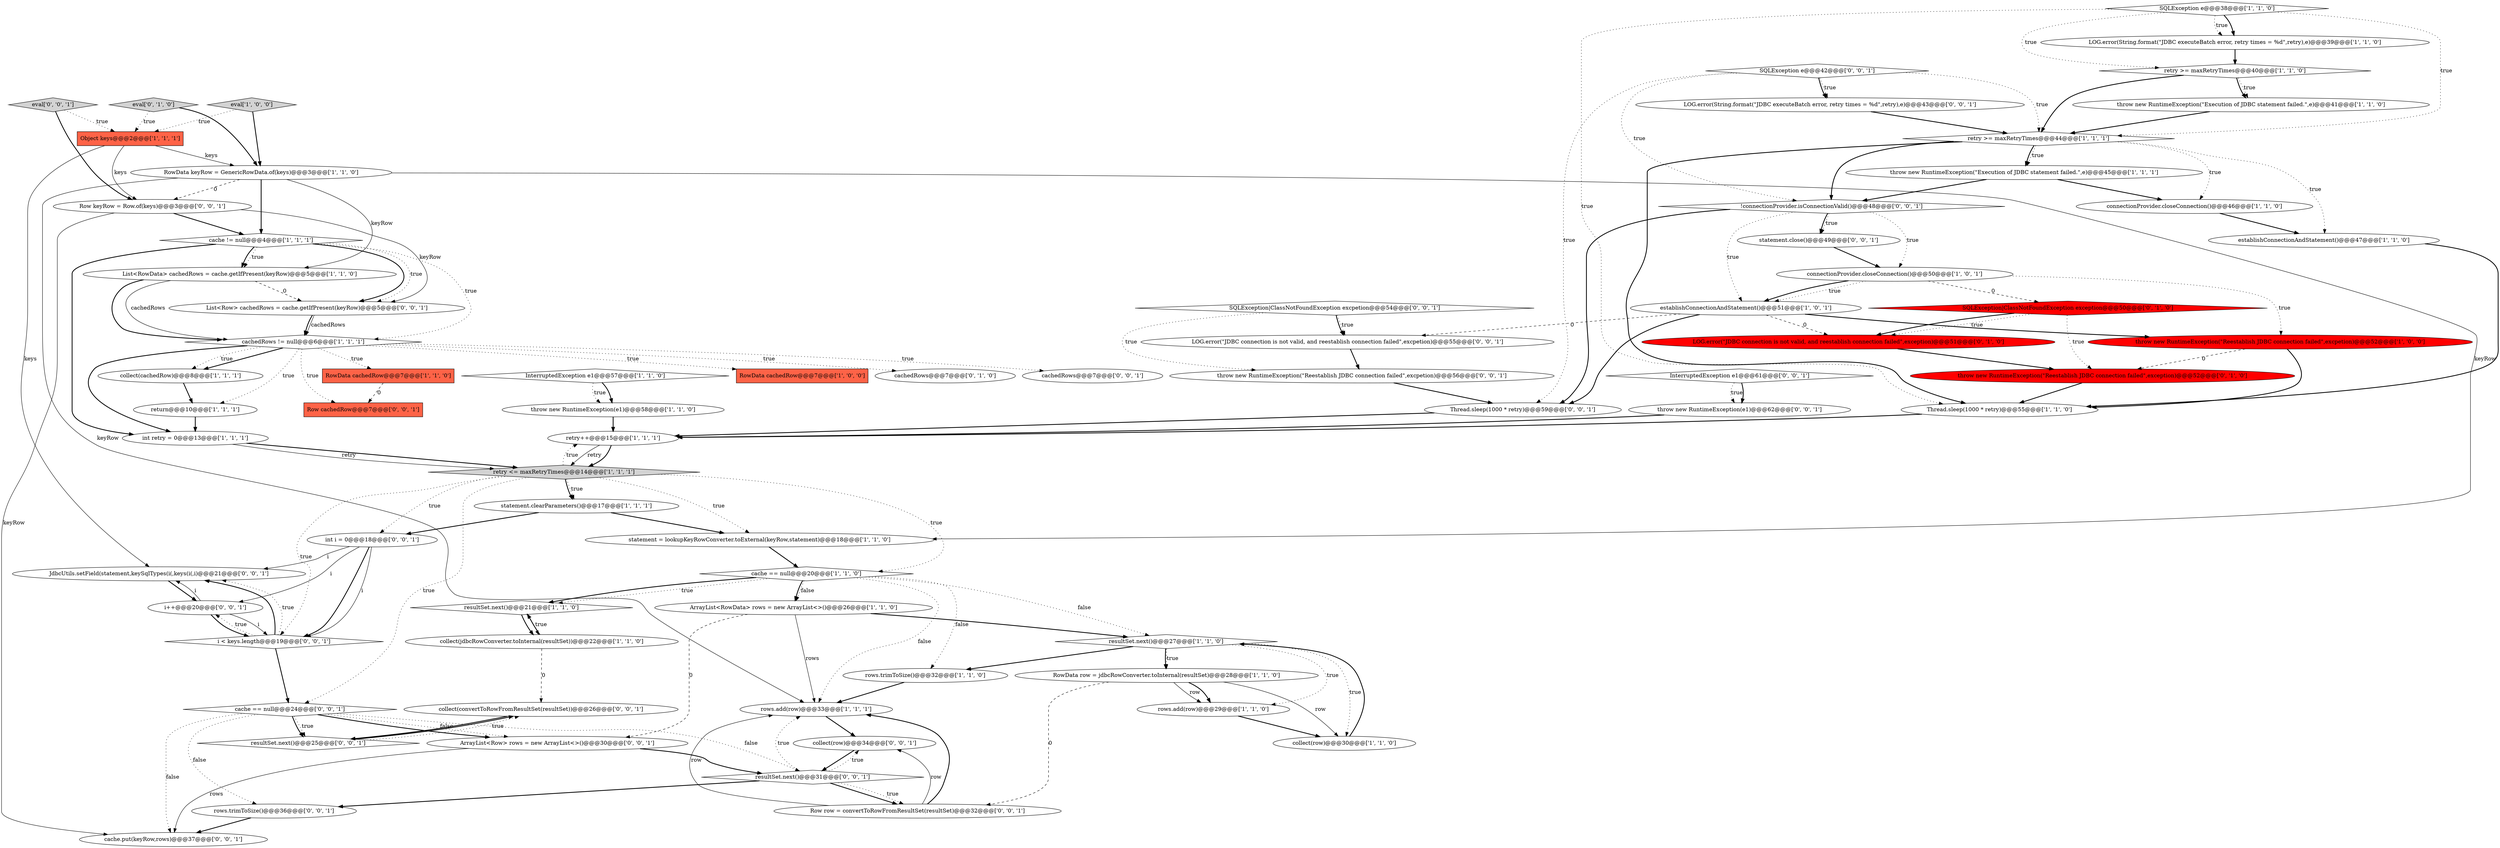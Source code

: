 digraph {
67 [style = filled, label = "LOG.error(\"JDBC connection is not valid, and reestablish connection failed\",excpetion)@@@55@@@['0', '0', '1']", fillcolor = white, shape = ellipse image = "AAA0AAABBB3BBB"];
50 [style = filled, label = "cachedRows@@@7@@@['0', '0', '1']", fillcolor = white, shape = ellipse image = "AAA0AAABBB3BBB"];
4 [style = filled, label = "statement = lookupKeyRowConverter.toExternal(keyRow,statement)@@@18@@@['1', '1', '0']", fillcolor = white, shape = ellipse image = "AAA0AAABBB1BBB"];
56 [style = filled, label = "cache == null@@@24@@@['0', '0', '1']", fillcolor = white, shape = diamond image = "AAA0AAABBB3BBB"];
42 [style = filled, label = "throw new RuntimeException(\"Reestablish JDBC connection failed\",exception)@@@52@@@['0', '1', '0']", fillcolor = red, shape = ellipse image = "AAA1AAABBB2BBB"];
9 [style = filled, label = "retry >= maxRetryTimes@@@40@@@['1', '1', '0']", fillcolor = white, shape = diamond image = "AAA0AAABBB1BBB"];
2 [style = filled, label = "RowData cachedRow@@@7@@@['1', '0', '0']", fillcolor = tomato, shape = box image = "AAA0AAABBB1BBB"];
10 [style = filled, label = "throw new RuntimeException(\"Execution of JDBC statement failed.\",e)@@@41@@@['1', '1', '0']", fillcolor = white, shape = ellipse image = "AAA0AAABBB1BBB"];
24 [style = filled, label = "establishConnectionAndStatement()@@@47@@@['1', '1', '0']", fillcolor = white, shape = ellipse image = "AAA0AAABBB1BBB"];
40 [style = filled, label = "SQLException|ClassNotFoundException exception@@@50@@@['0', '1', '0']", fillcolor = red, shape = diamond image = "AAA1AAABBB2BBB"];
41 [style = filled, label = "eval['0', '1', '0']", fillcolor = lightgray, shape = diamond image = "AAA0AAABBB2BBB"];
69 [style = filled, label = "cache.put(keyRow,rows)@@@37@@@['0', '0', '1']", fillcolor = white, shape = ellipse image = "AAA0AAABBB3BBB"];
57 [style = filled, label = "Row row = convertToRowFromResultSet(resultSet)@@@32@@@['0', '0', '1']", fillcolor = white, shape = ellipse image = "AAA0AAABBB3BBB"];
63 [style = filled, label = "Thread.sleep(1000 * retry)@@@59@@@['0', '0', '1']", fillcolor = white, shape = ellipse image = "AAA0AAABBB3BBB"];
31 [style = filled, label = "retry <= maxRetryTimes@@@14@@@['1', '1', '1']", fillcolor = lightgray, shape = diamond image = "AAA0AAABBB1BBB"];
15 [style = filled, label = "cachedRows != null@@@6@@@['1', '1', '1']", fillcolor = white, shape = diamond image = "AAA0AAABBB1BBB"];
43 [style = filled, label = "cachedRows@@@7@@@['0', '1', '0']", fillcolor = white, shape = ellipse image = "AAA0AAABBB2BBB"];
64 [style = filled, label = "ArrayList<Row> rows = new ArrayList<>()@@@30@@@['0', '0', '1']", fillcolor = white, shape = ellipse image = "AAA0AAABBB3BBB"];
48 [style = filled, label = "resultSet.next()@@@31@@@['0', '0', '1']", fillcolor = white, shape = diamond image = "AAA0AAABBB3BBB"];
68 [style = filled, label = "collect(convertToRowFromResultSet(resultSet))@@@26@@@['0', '0', '1']", fillcolor = white, shape = ellipse image = "AAA0AAABBB3BBB"];
19 [style = filled, label = "resultSet.next()@@@21@@@['1', '1', '0']", fillcolor = white, shape = diamond image = "AAA0AAABBB1BBB"];
47 [style = filled, label = "rows.trimToSize()@@@36@@@['0', '0', '1']", fillcolor = white, shape = ellipse image = "AAA0AAABBB3BBB"];
60 [style = filled, label = "int i = 0@@@18@@@['0', '0', '1']", fillcolor = white, shape = ellipse image = "AAA0AAABBB3BBB"];
66 [style = filled, label = "List<Row> cachedRows = cache.getIfPresent(keyRow)@@@5@@@['0', '0', '1']", fillcolor = white, shape = ellipse image = "AAA0AAABBB3BBB"];
70 [style = filled, label = "throw new RuntimeException(\"Reestablish JDBC connection failed\",excpetion)@@@56@@@['0', '0', '1']", fillcolor = white, shape = ellipse image = "AAA0AAABBB3BBB"];
46 [style = filled, label = "JdbcUtils.setField(statement,keySqlTypes(i(,keys(i(,i)@@@21@@@['0', '0', '1']", fillcolor = white, shape = ellipse image = "AAA0AAABBB3BBB"];
3 [style = filled, label = "SQLException e@@@38@@@['1', '1', '0']", fillcolor = white, shape = diamond image = "AAA0AAABBB1BBB"];
0 [style = filled, label = "resultSet.next()@@@27@@@['1', '1', '0']", fillcolor = white, shape = diamond image = "AAA0AAABBB1BBB"];
22 [style = filled, label = "collect(jdbcRowConverter.toInternal(resultSet))@@@22@@@['1', '1', '0']", fillcolor = white, shape = ellipse image = "AAA0AAABBB1BBB"];
35 [style = filled, label = "rows.trimToSize()@@@32@@@['1', '1', '0']", fillcolor = white, shape = ellipse image = "AAA0AAABBB1BBB"];
58 [style = filled, label = "statement.close()@@@49@@@['0', '0', '1']", fillcolor = white, shape = ellipse image = "AAA0AAABBB3BBB"];
61 [style = filled, label = "Row cachedRow@@@7@@@['0', '0', '1']", fillcolor = tomato, shape = box image = "AAA0AAABBB3BBB"];
32 [style = filled, label = "Thread.sleep(1000 * retry)@@@55@@@['1', '1', '0']", fillcolor = white, shape = ellipse image = "AAA0AAABBB1BBB"];
12 [style = filled, label = "collect(row)@@@30@@@['1', '1', '0']", fillcolor = white, shape = ellipse image = "AAA0AAABBB1BBB"];
34 [style = filled, label = "statement.clearParameters()@@@17@@@['1', '1', '1']", fillcolor = white, shape = ellipse image = "AAA0AAABBB1BBB"];
37 [style = filled, label = "ArrayList<RowData> rows = new ArrayList<>()@@@26@@@['1', '1', '0']", fillcolor = white, shape = ellipse image = "AAA0AAABBB1BBB"];
65 [style = filled, label = "InterruptedException e1@@@61@@@['0', '0', '1']", fillcolor = white, shape = diamond image = "AAA0AAABBB3BBB"];
26 [style = filled, label = "InterruptedException e1@@@57@@@['1', '1', '0']", fillcolor = white, shape = diamond image = "AAA0AAABBB1BBB"];
29 [style = filled, label = "RowData row = jdbcRowConverter.toInternal(resultSet)@@@28@@@['1', '1', '0']", fillcolor = white, shape = ellipse image = "AAA0AAABBB1BBB"];
7 [style = filled, label = "establishConnectionAndStatement()@@@51@@@['1', '0', '1']", fillcolor = white, shape = ellipse image = "AAA0AAABBB1BBB"];
17 [style = filled, label = "RowData keyRow = GenericRowData.of(keys)@@@3@@@['1', '1', '0']", fillcolor = white, shape = ellipse image = "AAA0AAABBB1BBB"];
51 [style = filled, label = "i < keys.length@@@19@@@['0', '0', '1']", fillcolor = white, shape = diamond image = "AAA0AAABBB3BBB"];
45 [style = filled, label = "SQLException e@@@42@@@['0', '0', '1']", fillcolor = white, shape = diamond image = "AAA0AAABBB3BBB"];
23 [style = filled, label = "eval['1', '0', '0']", fillcolor = lightgray, shape = diamond image = "AAA0AAABBB1BBB"];
38 [style = filled, label = "cache == null@@@20@@@['1', '1', '0']", fillcolor = white, shape = diamond image = "AAA0AAABBB1BBB"];
53 [style = filled, label = "eval['0', '0', '1']", fillcolor = lightgray, shape = diamond image = "AAA0AAABBB3BBB"];
55 [style = filled, label = "Row keyRow = Row.of(keys)@@@3@@@['0', '0', '1']", fillcolor = white, shape = ellipse image = "AAA0AAABBB3BBB"];
59 [style = filled, label = "throw new RuntimeException(e1)@@@62@@@['0', '0', '1']", fillcolor = white, shape = ellipse image = "AAA0AAABBB3BBB"];
1 [style = filled, label = "connectionProvider.closeConnection()@@@46@@@['1', '1', '0']", fillcolor = white, shape = ellipse image = "AAA0AAABBB1BBB"];
8 [style = filled, label = "rows.add(row)@@@33@@@['1', '1', '1']", fillcolor = white, shape = ellipse image = "AAA0AAABBB1BBB"];
36 [style = filled, label = "return@@@10@@@['1', '1', '1']", fillcolor = white, shape = ellipse image = "AAA0AAABBB1BBB"];
20 [style = filled, label = "throw new RuntimeException(\"Reestablish JDBC connection failed\",excpetion)@@@52@@@['1', '0', '0']", fillcolor = red, shape = ellipse image = "AAA1AAABBB1BBB"];
71 [style = filled, label = "collect(row)@@@34@@@['0', '0', '1']", fillcolor = white, shape = ellipse image = "AAA0AAABBB3BBB"];
33 [style = filled, label = "List<RowData> cachedRows = cache.getIfPresent(keyRow)@@@5@@@['1', '1', '0']", fillcolor = white, shape = ellipse image = "AAA0AAABBB1BBB"];
54 [style = filled, label = "LOG.error(String.format(\"JDBC executeBatch error, retry times = %d\",retry),e)@@@43@@@['0', '0', '1']", fillcolor = white, shape = ellipse image = "AAA0AAABBB3BBB"];
6 [style = filled, label = "cache != null@@@4@@@['1', '1', '1']", fillcolor = white, shape = diamond image = "AAA0AAABBB1BBB"];
62 [style = filled, label = "SQLException|ClassNotFoundException excpetion@@@54@@@['0', '0', '1']", fillcolor = white, shape = diamond image = "AAA0AAABBB3BBB"];
30 [style = filled, label = "int retry = 0@@@13@@@['1', '1', '1']", fillcolor = white, shape = ellipse image = "AAA0AAABBB1BBB"];
5 [style = filled, label = "retry >= maxRetryTimes@@@44@@@['1', '1', '1']", fillcolor = white, shape = diamond image = "AAA0AAABBB1BBB"];
25 [style = filled, label = "rows.add(row)@@@29@@@['1', '1', '0']", fillcolor = white, shape = ellipse image = "AAA0AAABBB1BBB"];
16 [style = filled, label = "Object keys@@@2@@@['1', '1', '1']", fillcolor = tomato, shape = box image = "AAA0AAABBB1BBB"];
28 [style = filled, label = "LOG.error(String.format(\"JDBC executeBatch error, retry times = %d\",retry),e)@@@39@@@['1', '1', '0']", fillcolor = white, shape = ellipse image = "AAA0AAABBB1BBB"];
13 [style = filled, label = "collect(cachedRow)@@@8@@@['1', '1', '1']", fillcolor = white, shape = ellipse image = "AAA0AAABBB1BBB"];
27 [style = filled, label = "RowData cachedRow@@@7@@@['1', '1', '0']", fillcolor = tomato, shape = box image = "AAA0AAABBB1BBB"];
49 [style = filled, label = "resultSet.next()@@@25@@@['0', '0', '1']", fillcolor = white, shape = diamond image = "AAA0AAABBB3BBB"];
11 [style = filled, label = "throw new RuntimeException(e1)@@@58@@@['1', '1', '0']", fillcolor = white, shape = ellipse image = "AAA0AAABBB1BBB"];
18 [style = filled, label = "retry++@@@15@@@['1', '1', '1']", fillcolor = white, shape = ellipse image = "AAA0AAABBB1BBB"];
39 [style = filled, label = "LOG.error(\"JDBC connection is not valid, and reestablish connection failed\",exception)@@@51@@@['0', '1', '0']", fillcolor = red, shape = ellipse image = "AAA1AAABBB2BBB"];
52 [style = filled, label = "!connectionProvider.isConnectionValid()@@@48@@@['0', '0', '1']", fillcolor = white, shape = diamond image = "AAA0AAABBB3BBB"];
21 [style = filled, label = "throw new RuntimeException(\"Execution of JDBC statement failed.\",e)@@@45@@@['1', '1', '1']", fillcolor = white, shape = ellipse image = "AAA0AAABBB1BBB"];
14 [style = filled, label = "connectionProvider.closeConnection()@@@50@@@['1', '0', '1']", fillcolor = white, shape = ellipse image = "AAA0AAABBB1BBB"];
44 [style = filled, label = "i++@@@20@@@['0', '0', '1']", fillcolor = white, shape = ellipse image = "AAA0AAABBB3BBB"];
0->12 [style = dotted, label="true"];
37->0 [style = bold, label=""];
40->39 [style = dotted, label="true"];
31->56 [style = dotted, label="true"];
45->63 [style = dotted, label="true"];
29->25 [style = solid, label="row"];
56->64 [style = bold, label=""];
16->17 [style = solid, label="keys"];
53->16 [style = dotted, label="true"];
5->1 [style = dotted, label="true"];
24->32 [style = bold, label=""];
38->19 [style = dotted, label="true"];
57->8 [style = bold, label=""];
28->9 [style = bold, label=""];
47->69 [style = bold, label=""];
68->49 [style = bold, label=""];
21->52 [style = bold, label=""];
71->48 [style = bold, label=""];
9->10 [style = bold, label=""];
0->25 [style = dotted, label="true"];
60->44 [style = solid, label="i"];
26->11 [style = bold, label=""];
62->67 [style = bold, label=""];
14->7 [style = bold, label=""];
45->5 [style = dotted, label="true"];
44->51 [style = bold, label=""];
5->24 [style = dotted, label="true"];
6->66 [style = bold, label=""];
13->36 [style = bold, label=""];
21->1 [style = bold, label=""];
14->7 [style = dotted, label="true"];
15->43 [style = dotted, label="true"];
35->8 [style = bold, label=""];
31->34 [style = dotted, label="true"];
9->5 [style = bold, label=""];
23->17 [style = bold, label=""];
32->18 [style = bold, label=""];
54->5 [style = bold, label=""];
6->15 [style = dotted, label="true"];
60->51 [style = bold, label=""];
18->31 [style = bold, label=""];
49->68 [style = dotted, label="true"];
15->13 [style = bold, label=""];
4->38 [style = bold, label=""];
63->18 [style = bold, label=""];
56->47 [style = dotted, label="false"];
33->15 [style = bold, label=""];
15->50 [style = dotted, label="true"];
15->2 [style = dotted, label="true"];
27->61 [style = dashed, label="0"];
45->52 [style = dotted, label="true"];
38->8 [style = dotted, label="false"];
0->29 [style = bold, label=""];
66->15 [style = bold, label=""];
44->51 [style = solid, label="i"];
45->54 [style = dotted, label="true"];
57->8 [style = solid, label="row"];
56->64 [style = dotted, label="false"];
29->12 [style = solid, label="row"];
11->18 [style = bold, label=""];
17->33 [style = solid, label="keyRow"];
15->27 [style = dotted, label="true"];
15->13 [style = dotted, label="true"];
5->21 [style = bold, label=""];
52->58 [style = bold, label=""];
57->71 [style = solid, label="row"];
36->30 [style = bold, label=""];
3->5 [style = dotted, label="true"];
37->8 [style = solid, label="rows"];
38->37 [style = bold, label=""];
62->67 [style = dotted, label="true"];
19->22 [style = dotted, label="true"];
59->18 [style = bold, label=""];
42->32 [style = bold, label=""];
5->52 [style = bold, label=""];
60->51 [style = solid, label="i"];
7->39 [style = dashed, label="0"];
6->33 [style = dotted, label="true"];
39->42 [style = bold, label=""];
9->10 [style = dotted, label="true"];
19->22 [style = bold, label=""];
7->63 [style = bold, label=""];
38->0 [style = dotted, label="false"];
14->40 [style = dashed, label="0"];
52->63 [style = bold, label=""];
48->71 [style = dotted, label="true"];
40->42 [style = dotted, label="true"];
38->35 [style = dotted, label="false"];
46->44 [style = bold, label=""];
23->16 [style = dotted, label="true"];
55->66 [style = solid, label="keyRow"];
64->69 [style = solid, label="rows"];
18->31 [style = solid, label="retry"];
52->14 [style = dotted, label="true"];
65->59 [style = dotted, label="true"];
49->68 [style = bold, label=""];
22->19 [style = bold, label=""];
17->6 [style = bold, label=""];
37->64 [style = dashed, label="0"];
58->14 [style = bold, label=""];
41->16 [style = dotted, label="true"];
67->70 [style = bold, label=""];
16->55 [style = solid, label="keys"];
55->69 [style = solid, label="keyRow"];
7->20 [style = bold, label=""];
3->9 [style = dotted, label="true"];
17->8 [style = solid, label="keyRow"];
31->18 [style = dotted, label="true"];
38->19 [style = bold, label=""];
31->34 [style = bold, label=""];
52->7 [style = dotted, label="true"];
5->32 [style = bold, label=""];
3->28 [style = bold, label=""];
7->67 [style = dashed, label="0"];
6->66 [style = dotted, label="true"];
40->39 [style = bold, label=""];
10->5 [style = bold, label=""];
20->42 [style = dashed, label="0"];
30->31 [style = bold, label=""];
6->33 [style = bold, label=""];
55->6 [style = bold, label=""];
8->71 [style = bold, label=""];
5->21 [style = dotted, label="true"];
17->55 [style = dashed, label="0"];
26->11 [style = dotted, label="true"];
56->48 [style = dotted, label="false"];
66->15 [style = solid, label="cachedRows"];
31->51 [style = dotted, label="true"];
62->70 [style = dotted, label="true"];
15->61 [style = dotted, label="true"];
38->37 [style = dotted, label="false"];
53->55 [style = bold, label=""];
3->28 [style = dotted, label="true"];
44->46 [style = solid, label="i"];
29->57 [style = dashed, label="0"];
56->49 [style = bold, label=""];
3->32 [style = dotted, label="true"];
48->57 [style = bold, label=""];
17->4 [style = solid, label="keyRow"];
15->36 [style = dotted, label="true"];
20->32 [style = bold, label=""];
29->25 [style = bold, label=""];
51->56 [style = bold, label=""];
70->63 [style = bold, label=""];
33->66 [style = dashed, label="0"];
15->30 [style = bold, label=""];
12->0 [style = bold, label=""];
51->46 [style = bold, label=""];
56->69 [style = dotted, label="false"];
30->31 [style = solid, label="retry"];
45->54 [style = bold, label=""];
33->15 [style = solid, label="cachedRows"];
14->20 [style = dotted, label="true"];
41->17 [style = bold, label=""];
34->60 [style = bold, label=""];
0->29 [style = dotted, label="true"];
25->12 [style = bold, label=""];
31->60 [style = dotted, label="true"];
22->68 [style = dashed, label="0"];
1->24 [style = bold, label=""];
60->46 [style = solid, label="i"];
48->47 [style = bold, label=""];
52->58 [style = dotted, label="true"];
31->38 [style = dotted, label="true"];
48->8 [style = dotted, label="true"];
65->59 [style = bold, label=""];
0->35 [style = bold, label=""];
34->4 [style = bold, label=""];
16->46 [style = solid, label="keys"];
56->49 [style = dotted, label="true"];
51->44 [style = dotted, label="true"];
31->4 [style = dotted, label="true"];
64->48 [style = bold, label=""];
51->46 [style = dotted, label="true"];
48->57 [style = dotted, label="true"];
6->30 [style = bold, label=""];
}
